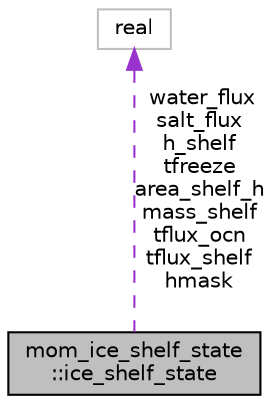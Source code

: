 digraph "mom_ice_shelf_state::ice_shelf_state"
{
 // INTERACTIVE_SVG=YES
 // LATEX_PDF_SIZE
  edge [fontname="Helvetica",fontsize="10",labelfontname="Helvetica",labelfontsize="10"];
  node [fontname="Helvetica",fontsize="10",shape=record];
  Node1 [label="mom_ice_shelf_state\l::ice_shelf_state",height=0.2,width=0.4,color="black", fillcolor="grey75", style="filled", fontcolor="black",tooltip="Structure that describes the ice shelf state."];
  Node2 -> Node1 [dir="back",color="darkorchid3",fontsize="10",style="dashed",label=" water_flux\nsalt_flux\nh_shelf\ntfreeze\narea_shelf_h\nmass_shelf\ntflux_ocn\ntflux_shelf\nhmask" ,fontname="Helvetica"];
  Node2 [label="real",height=0.2,width=0.4,color="grey75", fillcolor="white", style="filled",tooltip=" "];
}
